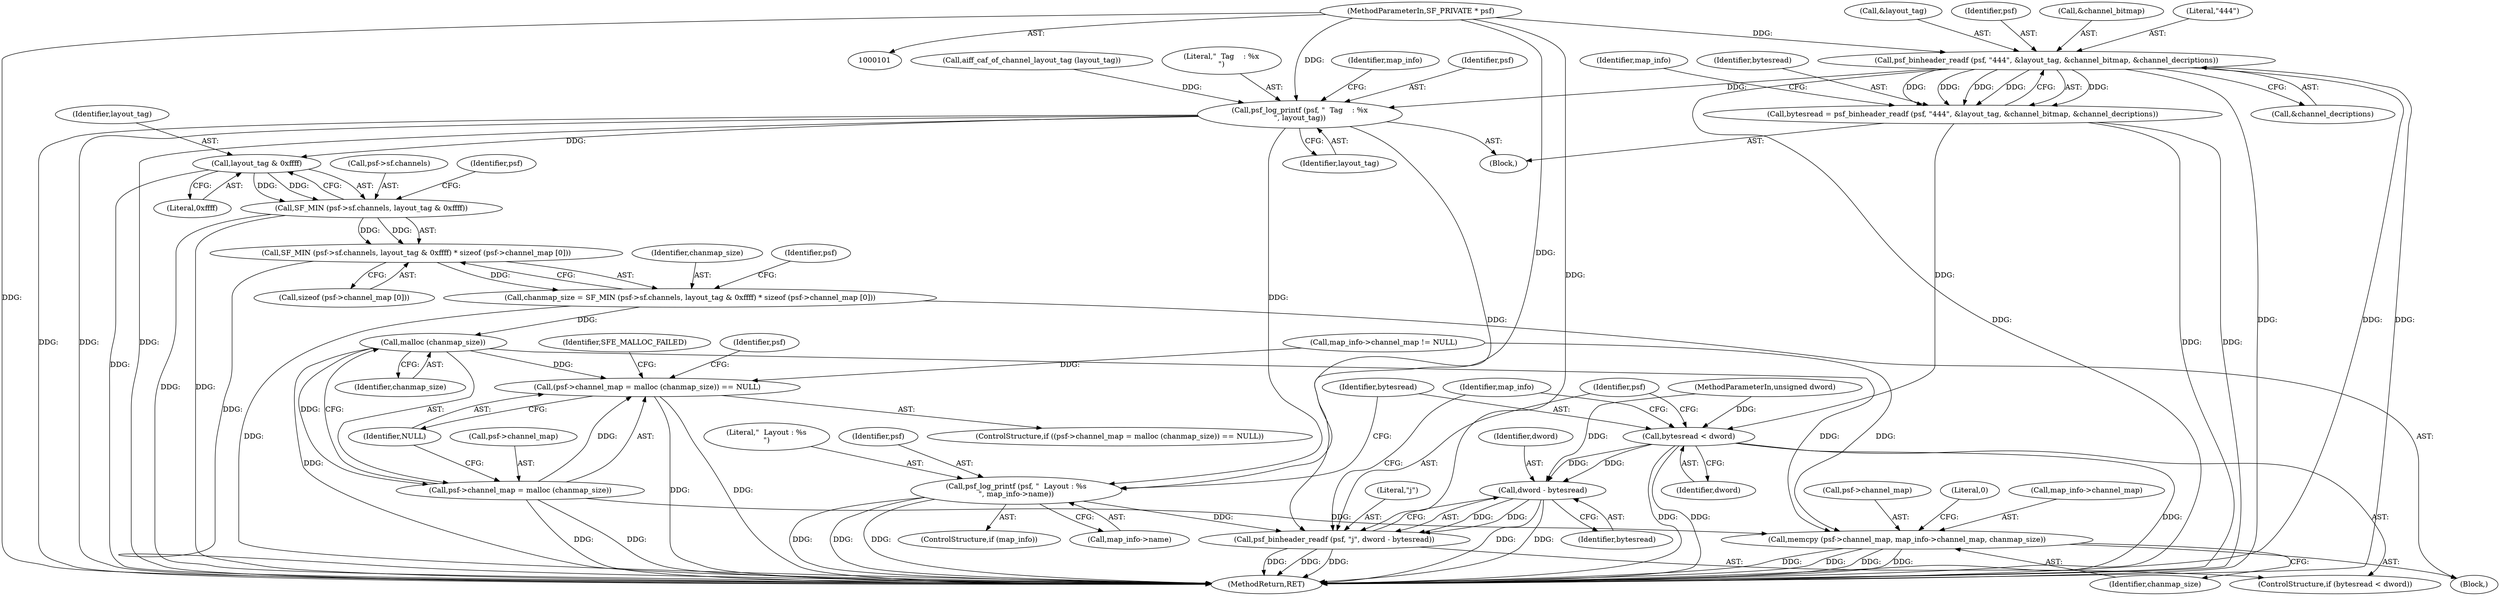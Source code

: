 digraph "0_libsndfile_f833c53cb596e9e1792949f762e0b33661822748@API" {
"1000112" [label="(Call,psf_binheader_readf (psf, \"444\", &layout_tag, &channel_bitmap, &channel_decriptions))"];
"1000102" [label="(MethodParameterIn,SF_PRIVATE * psf)"];
"1000110" [label="(Call,bytesread = psf_binheader_readf (psf, \"444\", &layout_tag, &channel_bitmap, &channel_decriptions))"];
"1000143" [label="(Call,bytesread < dword)"];
"1000149" [label="(Call,dword - bytesread)"];
"1000146" [label="(Call,psf_binheader_readf (psf, \"j\", dword - bytesread))"];
"1000130" [label="(Call,psf_log_printf (psf, \"  Tag    : %x\n\", layout_tag))"];
"1000136" [label="(Call,psf_log_printf (psf, \"  Layout : %s\n\", map_info->name))"];
"1000169" [label="(Call,layout_tag & 0xffff)"];
"1000163" [label="(Call,SF_MIN (psf->sf.channels, layout_tag & 0xffff))"];
"1000162" [label="(Call,SF_MIN (psf->sf.channels, layout_tag & 0xffff) * sizeof (psf->channel_map [0]))"];
"1000160" [label="(Call,chanmap_size = SF_MIN (psf->sf.channels, layout_tag & 0xffff) * sizeof (psf->channel_map [0]))"];
"1000188" [label="(Call,malloc (chanmap_size))"];
"1000183" [label="(Call,(psf->channel_map = malloc (chanmap_size)) == NULL)"];
"1000184" [label="(Call,psf->channel_map = malloc (chanmap_size))"];
"1000193" [label="(Call,memcpy (psf->channel_map, map_info->channel_map, chanmap_size))"];
"1000136" [label="(Call,psf_log_printf (psf, \"  Layout : %s\n\", map_info->name))"];
"1000150" [label="(Identifier,dword)"];
"1000162" [label="(Call,SF_MIN (psf->sf.channels, layout_tag & 0xffff) * sizeof (psf->channel_map [0]))"];
"1000180" [label="(Identifier,psf)"];
"1000113" [label="(Identifier,psf)"];
"1000104" [label="(Block,)"];
"1000200" [label="(Identifier,chanmap_size)"];
"1000194" [label="(Call,psf->channel_map)"];
"1000145" [label="(Identifier,dword)"];
"1000185" [label="(Call,psf->channel_map)"];
"1000153" [label="(Call,map_info->channel_map != NULL)"];
"1000171" [label="(Literal,0xffff)"];
"1000135" [label="(Identifier,map_info)"];
"1000124" [label="(Identifier,map_info)"];
"1000143" [label="(Call,bytesread < dword)"];
"1000163" [label="(Call,SF_MIN (psf->sf.channels, layout_tag & 0xffff))"];
"1000119" [label="(Call,&channel_decriptions)"];
"1000133" [label="(Identifier,layout_tag)"];
"1000161" [label="(Identifier,chanmap_size)"];
"1000164" [label="(Call,psf->sf.channels)"];
"1000103" [label="(MethodParameterIn,unsigned dword)"];
"1000170" [label="(Identifier,layout_tag)"];
"1000183" [label="(Call,(psf->channel_map = malloc (chanmap_size)) == NULL)"];
"1000134" [label="(ControlStructure,if (map_info))"];
"1000158" [label="(Block,)"];
"1000138" [label="(Literal,\"  Layout : %s\n\")"];
"1000169" [label="(Call,layout_tag & 0xffff)"];
"1000189" [label="(Identifier,chanmap_size)"];
"1000155" [label="(Identifier,map_info)"];
"1000147" [label="(Identifier,psf)"];
"1000148" [label="(Literal,\"j\")"];
"1000110" [label="(Call,bytesread = psf_binheader_readf (psf, \"444\", &layout_tag, &channel_bitmap, &channel_decriptions))"];
"1000111" [label="(Identifier,bytesread)"];
"1000151" [label="(Identifier,bytesread)"];
"1000192" [label="(Identifier,SFE_MALLOC_FAILED)"];
"1000131" [label="(Identifier,psf)"];
"1000117" [label="(Call,&channel_bitmap)"];
"1000146" [label="(Call,psf_binheader_readf (psf, \"j\", dword - bytesread))"];
"1000139" [label="(Call,map_info->name)"];
"1000175" [label="(Identifier,psf)"];
"1000188" [label="(Call,malloc (chanmap_size))"];
"1000190" [label="(Identifier,NULL)"];
"1000202" [label="(Literal,0)"];
"1000160" [label="(Call,chanmap_size = SF_MIN (psf->sf.channels, layout_tag & 0xffff) * sizeof (psf->channel_map [0]))"];
"1000142" [label="(ControlStructure,if (bytesread < dword))"];
"1000125" [label="(Call,aiff_caf_of_channel_layout_tag (layout_tag))"];
"1000197" [label="(Call,map_info->channel_map)"];
"1000149" [label="(Call,dword - bytesread)"];
"1000193" [label="(Call,memcpy (psf->channel_map, map_info->channel_map, chanmap_size))"];
"1000137" [label="(Identifier,psf)"];
"1000102" [label="(MethodParameterIn,SF_PRIVATE * psf)"];
"1000114" [label="(Literal,\"444\")"];
"1000172" [label="(Call,sizeof (psf->channel_map [0]))"];
"1000182" [label="(ControlStructure,if ((psf->channel_map = malloc (chanmap_size)) == NULL))"];
"1000112" [label="(Call,psf_binheader_readf (psf, \"444\", &layout_tag, &channel_bitmap, &channel_decriptions))"];
"1000184" [label="(Call,psf->channel_map = malloc (chanmap_size))"];
"1000115" [label="(Call,&layout_tag)"];
"1000203" [label="(MethodReturn,RET)"];
"1000195" [label="(Identifier,psf)"];
"1000144" [label="(Identifier,bytesread)"];
"1000130" [label="(Call,psf_log_printf (psf, \"  Tag    : %x\n\", layout_tag))"];
"1000132" [label="(Literal,\"  Tag    : %x\n\")"];
"1000112" -> "1000110"  [label="AST: "];
"1000112" -> "1000119"  [label="CFG: "];
"1000113" -> "1000112"  [label="AST: "];
"1000114" -> "1000112"  [label="AST: "];
"1000115" -> "1000112"  [label="AST: "];
"1000117" -> "1000112"  [label="AST: "];
"1000119" -> "1000112"  [label="AST: "];
"1000110" -> "1000112"  [label="CFG: "];
"1000112" -> "1000203"  [label="DDG: "];
"1000112" -> "1000203"  [label="DDG: "];
"1000112" -> "1000203"  [label="DDG: "];
"1000112" -> "1000203"  [label="DDG: "];
"1000112" -> "1000110"  [label="DDG: "];
"1000112" -> "1000110"  [label="DDG: "];
"1000112" -> "1000110"  [label="DDG: "];
"1000112" -> "1000110"  [label="DDG: "];
"1000112" -> "1000110"  [label="DDG: "];
"1000102" -> "1000112"  [label="DDG: "];
"1000112" -> "1000130"  [label="DDG: "];
"1000102" -> "1000101"  [label="AST: "];
"1000102" -> "1000203"  [label="DDG: "];
"1000102" -> "1000130"  [label="DDG: "];
"1000102" -> "1000136"  [label="DDG: "];
"1000102" -> "1000146"  [label="DDG: "];
"1000110" -> "1000104"  [label="AST: "];
"1000111" -> "1000110"  [label="AST: "];
"1000124" -> "1000110"  [label="CFG: "];
"1000110" -> "1000203"  [label="DDG: "];
"1000110" -> "1000203"  [label="DDG: "];
"1000110" -> "1000143"  [label="DDG: "];
"1000143" -> "1000142"  [label="AST: "];
"1000143" -> "1000145"  [label="CFG: "];
"1000144" -> "1000143"  [label="AST: "];
"1000145" -> "1000143"  [label="AST: "];
"1000147" -> "1000143"  [label="CFG: "];
"1000155" -> "1000143"  [label="CFG: "];
"1000143" -> "1000203"  [label="DDG: "];
"1000143" -> "1000203"  [label="DDG: "];
"1000143" -> "1000203"  [label="DDG: "];
"1000103" -> "1000143"  [label="DDG: "];
"1000143" -> "1000149"  [label="DDG: "];
"1000143" -> "1000149"  [label="DDG: "];
"1000149" -> "1000146"  [label="AST: "];
"1000149" -> "1000151"  [label="CFG: "];
"1000150" -> "1000149"  [label="AST: "];
"1000151" -> "1000149"  [label="AST: "];
"1000146" -> "1000149"  [label="CFG: "];
"1000149" -> "1000203"  [label="DDG: "];
"1000149" -> "1000203"  [label="DDG: "];
"1000149" -> "1000146"  [label="DDG: "];
"1000149" -> "1000146"  [label="DDG: "];
"1000103" -> "1000149"  [label="DDG: "];
"1000146" -> "1000142"  [label="AST: "];
"1000147" -> "1000146"  [label="AST: "];
"1000148" -> "1000146"  [label="AST: "];
"1000155" -> "1000146"  [label="CFG: "];
"1000146" -> "1000203"  [label="DDG: "];
"1000146" -> "1000203"  [label="DDG: "];
"1000146" -> "1000203"  [label="DDG: "];
"1000136" -> "1000146"  [label="DDG: "];
"1000130" -> "1000146"  [label="DDG: "];
"1000130" -> "1000104"  [label="AST: "];
"1000130" -> "1000133"  [label="CFG: "];
"1000131" -> "1000130"  [label="AST: "];
"1000132" -> "1000130"  [label="AST: "];
"1000133" -> "1000130"  [label="AST: "];
"1000135" -> "1000130"  [label="CFG: "];
"1000130" -> "1000203"  [label="DDG: "];
"1000130" -> "1000203"  [label="DDG: "];
"1000130" -> "1000203"  [label="DDG: "];
"1000125" -> "1000130"  [label="DDG: "];
"1000130" -> "1000136"  [label="DDG: "];
"1000130" -> "1000169"  [label="DDG: "];
"1000136" -> "1000134"  [label="AST: "];
"1000136" -> "1000139"  [label="CFG: "];
"1000137" -> "1000136"  [label="AST: "];
"1000138" -> "1000136"  [label="AST: "];
"1000139" -> "1000136"  [label="AST: "];
"1000144" -> "1000136"  [label="CFG: "];
"1000136" -> "1000203"  [label="DDG: "];
"1000136" -> "1000203"  [label="DDG: "];
"1000136" -> "1000203"  [label="DDG: "];
"1000169" -> "1000163"  [label="AST: "];
"1000169" -> "1000171"  [label="CFG: "];
"1000170" -> "1000169"  [label="AST: "];
"1000171" -> "1000169"  [label="AST: "];
"1000163" -> "1000169"  [label="CFG: "];
"1000169" -> "1000203"  [label="DDG: "];
"1000169" -> "1000163"  [label="DDG: "];
"1000169" -> "1000163"  [label="DDG: "];
"1000163" -> "1000162"  [label="AST: "];
"1000164" -> "1000163"  [label="AST: "];
"1000175" -> "1000163"  [label="CFG: "];
"1000163" -> "1000203"  [label="DDG: "];
"1000163" -> "1000203"  [label="DDG: "];
"1000163" -> "1000162"  [label="DDG: "];
"1000163" -> "1000162"  [label="DDG: "];
"1000162" -> "1000160"  [label="AST: "];
"1000162" -> "1000172"  [label="CFG: "];
"1000172" -> "1000162"  [label="AST: "];
"1000160" -> "1000162"  [label="CFG: "];
"1000162" -> "1000203"  [label="DDG: "];
"1000162" -> "1000160"  [label="DDG: "];
"1000160" -> "1000158"  [label="AST: "];
"1000161" -> "1000160"  [label="AST: "];
"1000180" -> "1000160"  [label="CFG: "];
"1000160" -> "1000203"  [label="DDG: "];
"1000160" -> "1000188"  [label="DDG: "];
"1000188" -> "1000184"  [label="AST: "];
"1000188" -> "1000189"  [label="CFG: "];
"1000189" -> "1000188"  [label="AST: "];
"1000184" -> "1000188"  [label="CFG: "];
"1000188" -> "1000203"  [label="DDG: "];
"1000188" -> "1000183"  [label="DDG: "];
"1000188" -> "1000184"  [label="DDG: "];
"1000188" -> "1000193"  [label="DDG: "];
"1000183" -> "1000182"  [label="AST: "];
"1000183" -> "1000190"  [label="CFG: "];
"1000184" -> "1000183"  [label="AST: "];
"1000190" -> "1000183"  [label="AST: "];
"1000192" -> "1000183"  [label="CFG: "];
"1000195" -> "1000183"  [label="CFG: "];
"1000183" -> "1000203"  [label="DDG: "];
"1000183" -> "1000203"  [label="DDG: "];
"1000184" -> "1000183"  [label="DDG: "];
"1000153" -> "1000183"  [label="DDG: "];
"1000185" -> "1000184"  [label="AST: "];
"1000190" -> "1000184"  [label="CFG: "];
"1000184" -> "1000203"  [label="DDG: "];
"1000184" -> "1000203"  [label="DDG: "];
"1000184" -> "1000193"  [label="DDG: "];
"1000193" -> "1000158"  [label="AST: "];
"1000193" -> "1000200"  [label="CFG: "];
"1000194" -> "1000193"  [label="AST: "];
"1000197" -> "1000193"  [label="AST: "];
"1000200" -> "1000193"  [label="AST: "];
"1000202" -> "1000193"  [label="CFG: "];
"1000193" -> "1000203"  [label="DDG: "];
"1000193" -> "1000203"  [label="DDG: "];
"1000193" -> "1000203"  [label="DDG: "];
"1000193" -> "1000203"  [label="DDG: "];
"1000153" -> "1000193"  [label="DDG: "];
}
